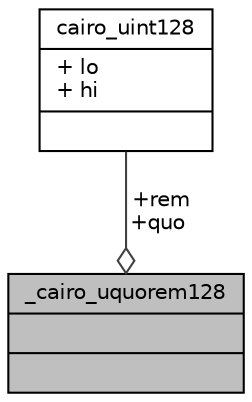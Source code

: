 digraph "_cairo_uquorem128"
{
  edge [fontname="Helvetica",fontsize="10",labelfontname="Helvetica",labelfontsize="10"];
  node [fontname="Helvetica",fontsize="10",shape=record];
  Node1 [label="{_cairo_uquorem128\n||}",height=0.2,width=0.4,color="black", fillcolor="grey75", style="filled", fontcolor="black"];
  Node2 -> Node1 [color="grey25",fontsize="10",style="solid",label=" +rem\n+quo" ,arrowhead="odiamond"];
  Node2 [label="{cairo_uint128\n|+ lo\l+ hi\l|}",height=0.2,width=0.4,color="black", fillcolor="white", style="filled",URL="$d5/d5f/structcairo__uint128.html"];
}
